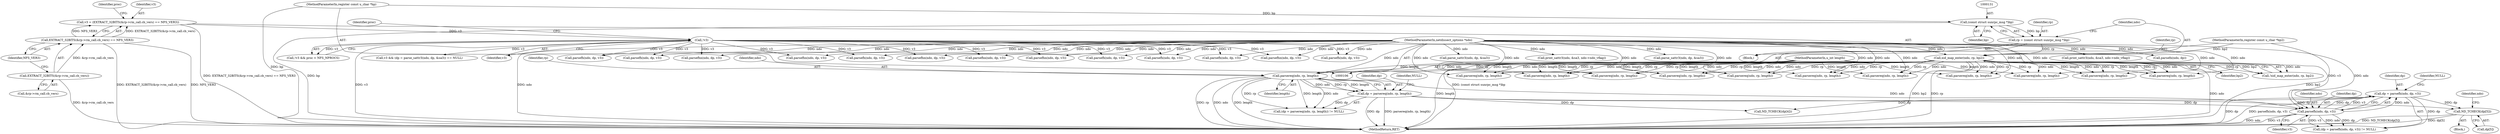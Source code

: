 digraph "0_tcpdump_19d25dd8781620cd41bf178a5e2e27fc1cf242d0_0@array" {
"1000824" [label="(Call,ND_TCHECK(dp[5]))"];
"1000807" [label="(Call,dp = parsefh(ndo, dp, v3))"];
"1000809" [label="(Call,parsefh(ndo, dp, v3))"];
"1000801" [label="(Call,parsereq(ndo, rp, length))"];
"1000135" [label="(Call,xid_map_enter(ndo, rp, bp2))"];
"1000107" [label="(MethodParameterIn,netdissect_options *ndo)"];
"1000128" [label="(Call,rp = (const struct sunrpc_msg *)bp)"];
"1000130" [label="(Call,(const struct sunrpc_msg *)bp)"];
"1000108" [label="(MethodParameterIn,register const u_char *bp)"];
"1000110" [label="(MethodParameterIn,register const u_char *bp2)"];
"1000109" [label="(MethodParameterIn,u_int length)"];
"1000799" [label="(Call,dp = parsereq(ndo, rp, length))"];
"1000162" [label="(Call,!v3)"];
"1000140" [label="(Call,v3 = (EXTRACT_32BITS(&rp->rm_call.cb_vers) == NFS_VER3))"];
"1000142" [label="(Call,EXTRACT_32BITS(&rp->rm_call.cb_vers) == NFS_VER3)"];
"1000143" [label="(Call,EXTRACT_32BITS(&rp->rm_call.cb_vers))"];
"1000653" [label="(Call,print_sattr3(ndo, &sa3, ndo->ndo_vflag))"];
"1000165" [label="(Identifier,proc)"];
"1000140" [label="(Call,v3 = (EXTRACT_32BITS(&rp->rm_call.cb_vers) == NFS_VER3))"];
"1000428" [label="(Call,parsereq(ndo, rp, length))"];
"1000830" [label="(Identifier,ndo)"];
"1000810" [label="(Identifier,ndo)"];
"1000377" [label="(Call,parsereq(ndo, rp, length))"];
"1000823" [label="(Block,)"];
"1000597" [label="(Call,parse_sattr3(ndo, dp, &sa3))"];
"1000808" [label="(Identifier,dp)"];
"1000688" [label="(Call,parsefhn(ndo, dp, v3))"];
"1000237" [label="(Call,parsereq(ndo, rp, length))"];
"1000798" [label="(Call,(dp = parsereq(ndo, rp, length)) != NULL)"];
"1000195" [label="(Call,parsereq(ndo, rp, length))"];
"1000568" [label="(Call,parsereq(ndo, rp, length))"];
"1000245" [label="(Call,parsefh(ndo, dp, v3))"];
"1000809" [label="(Call,parsefh(ndo, dp, v3))"];
"1000436" [label="(Call,parsefh(ndo, dp, v3))"];
"1000218" [label="(Call,parsereq(ndo, rp, length))"];
"1000854" [label="(Call,parsereq(ndo, rp, length))"];
"1000152" [label="(Identifier,proc)"];
"1000111" [label="(Block,)"];
"1000144" [label="(Call,&rp->rm_call.cb_vers)"];
"1000553" [label="(Call,print_sattr3(ndo, &sa3, ndo->ndo_vflag))"];
"1000676" [label="(Call,parsefhn(ndo, dp, v3))"];
"1000734" [label="(Call,parsereq(ndo, rp, length))"];
"1000542" [label="(Call,parsefn(ndo, dp))"];
"1000128" [label="(Call,rp = (const struct sunrpc_msg *)bp)"];
"1000107" [label="(MethodParameterIn,netdissect_options *ndo)"];
"1000385" [label="(Call,parsefh(ndo, dp, v3))"];
"1000108" [label="(MethodParameterIn,register const u_char *bp)"];
"1000517" [label="(Call,parsefhn(ndo, dp, v3))"];
"1000509" [label="(Call,parsereq(ndo, rp, length))"];
"1000224" [label="(Call,parsefhn(ndo, dp, v3))"];
"1000862" [label="(Call,parsefh(ndo, dp, v3))"];
"1000805" [label="(Identifier,NULL)"];
"1000811" [label="(Identifier,dp)"];
"1000109" [label="(MethodParameterIn,u_int length)"];
"1000110" [label="(MethodParameterIn,register const u_char *bp2)"];
"1000709" [label="(Call,parsefh(ndo, dp, v3))"];
"1000824" [label="(Call,ND_TCHECK(dp[5]))"];
"1000721" [label="(Call,parsefhn(ndo, dp, v3))"];
"1000803" [label="(Identifier,rp)"];
"1000136" [label="(Identifier,ndo)"];
"1000150" [label="(Identifier,NFS_VER3)"];
"1000802" [label="(Identifier,ndo)"];
"1000742" [label="(Call,parsefh(ndo, dp, v3))"];
"1000668" [label="(Call,parsereq(ndo, rp, length))"];
"1000799" [label="(Call,dp = parsereq(ndo, rp, length))"];
"1000138" [label="(Identifier,bp2)"];
"1000801" [label="(Call,parsereq(ndo, rp, length))"];
"1000137" [label="(Identifier,rp)"];
"1000129" [label="(Identifier,rp)"];
"1000162" [label="(Call,!v3)"];
"1000825" [label="(Call,dp[5])"];
"1000533" [label="(Call,parse_sattr3(ndo, dp, &sa3))"];
"1000143" [label="(Call,EXTRACT_32BITS(&rp->rm_call.cb_vers))"];
"1000142" [label="(Call,EXTRACT_32BITS(&rp->rm_call.cb_vers) == NFS_VER3)"];
"1000886" [label="(MethodReturn,RET)"];
"1000813" [label="(Identifier,NULL)"];
"1000130" [label="(Call,(const struct sunrpc_msg *)bp)"];
"1000135" [label="(Call,xid_map_enter(ndo, rp, bp2))"];
"1000134" [label="(Call,!xid_map_enter(ndo, rp, bp2))"];
"1000201" [label="(Call,parsefh(ndo, dp, v3))"];
"1000815" [label="(Call,ND_TCHECK(dp[4]))"];
"1000807" [label="(Call,dp = parsefh(ndo, dp, v3))"];
"1000132" [label="(Identifier,bp)"];
"1000576" [label="(Call,parsefhn(ndo, dp, v3))"];
"1000161" [label="(Call,!v3 && proc < NFS_NPROCS)"];
"1000812" [label="(Identifier,v3)"];
"1000528" [label="(Call,v3 && (dp = parse_sattr3(ndo, dp, &sa3)) == NULL)"];
"1000806" [label="(Call,(dp = parsefh(ndo, dp, v3)) != NULL)"];
"1000141" [label="(Identifier,v3)"];
"1000800" [label="(Identifier,dp)"];
"1000804" [label="(Identifier,length)"];
"1000701" [label="(Call,parsereq(ndo, rp, length))"];
"1000163" [label="(Identifier,v3)"];
"1000824" -> "1000823"  [label="AST: "];
"1000824" -> "1000825"  [label="CFG: "];
"1000825" -> "1000824"  [label="AST: "];
"1000830" -> "1000824"  [label="CFG: "];
"1000824" -> "1000886"  [label="DDG: ND_TCHECK(dp[5])"];
"1000824" -> "1000886"  [label="DDG: dp[5]"];
"1000807" -> "1000824"  [label="DDG: dp"];
"1000799" -> "1000824"  [label="DDG: dp"];
"1000807" -> "1000806"  [label="AST: "];
"1000807" -> "1000809"  [label="CFG: "];
"1000808" -> "1000807"  [label="AST: "];
"1000809" -> "1000807"  [label="AST: "];
"1000813" -> "1000807"  [label="CFG: "];
"1000807" -> "1000886"  [label="DDG: dp"];
"1000807" -> "1000886"  [label="DDG: parsefh(ndo, dp, v3)"];
"1000807" -> "1000806"  [label="DDG: dp"];
"1000809" -> "1000807"  [label="DDG: ndo"];
"1000809" -> "1000807"  [label="DDG: dp"];
"1000809" -> "1000807"  [label="DDG: v3"];
"1000807" -> "1000815"  [label="DDG: dp"];
"1000809" -> "1000812"  [label="CFG: "];
"1000810" -> "1000809"  [label="AST: "];
"1000811" -> "1000809"  [label="AST: "];
"1000812" -> "1000809"  [label="AST: "];
"1000809" -> "1000886"  [label="DDG: ndo"];
"1000809" -> "1000886"  [label="DDG: v3"];
"1000809" -> "1000806"  [label="DDG: ndo"];
"1000809" -> "1000806"  [label="DDG: dp"];
"1000809" -> "1000806"  [label="DDG: v3"];
"1000801" -> "1000809"  [label="DDG: ndo"];
"1000107" -> "1000809"  [label="DDG: ndo"];
"1000799" -> "1000809"  [label="DDG: dp"];
"1000162" -> "1000809"  [label="DDG: v3"];
"1000801" -> "1000799"  [label="AST: "];
"1000801" -> "1000804"  [label="CFG: "];
"1000802" -> "1000801"  [label="AST: "];
"1000803" -> "1000801"  [label="AST: "];
"1000804" -> "1000801"  [label="AST: "];
"1000799" -> "1000801"  [label="CFG: "];
"1000801" -> "1000886"  [label="DDG: rp"];
"1000801" -> "1000886"  [label="DDG: ndo"];
"1000801" -> "1000886"  [label="DDG: length"];
"1000801" -> "1000798"  [label="DDG: ndo"];
"1000801" -> "1000798"  [label="DDG: rp"];
"1000801" -> "1000798"  [label="DDG: length"];
"1000801" -> "1000799"  [label="DDG: ndo"];
"1000801" -> "1000799"  [label="DDG: rp"];
"1000801" -> "1000799"  [label="DDG: length"];
"1000135" -> "1000801"  [label="DDG: ndo"];
"1000135" -> "1000801"  [label="DDG: rp"];
"1000107" -> "1000801"  [label="DDG: ndo"];
"1000109" -> "1000801"  [label="DDG: length"];
"1000135" -> "1000134"  [label="AST: "];
"1000135" -> "1000138"  [label="CFG: "];
"1000136" -> "1000135"  [label="AST: "];
"1000137" -> "1000135"  [label="AST: "];
"1000138" -> "1000135"  [label="AST: "];
"1000134" -> "1000135"  [label="CFG: "];
"1000135" -> "1000886"  [label="DDG: ndo"];
"1000135" -> "1000886"  [label="DDG: bp2"];
"1000135" -> "1000886"  [label="DDG: rp"];
"1000135" -> "1000134"  [label="DDG: ndo"];
"1000135" -> "1000134"  [label="DDG: rp"];
"1000135" -> "1000134"  [label="DDG: bp2"];
"1000107" -> "1000135"  [label="DDG: ndo"];
"1000128" -> "1000135"  [label="DDG: rp"];
"1000110" -> "1000135"  [label="DDG: bp2"];
"1000135" -> "1000195"  [label="DDG: ndo"];
"1000135" -> "1000195"  [label="DDG: rp"];
"1000135" -> "1000218"  [label="DDG: ndo"];
"1000135" -> "1000218"  [label="DDG: rp"];
"1000135" -> "1000237"  [label="DDG: ndo"];
"1000135" -> "1000237"  [label="DDG: rp"];
"1000135" -> "1000377"  [label="DDG: ndo"];
"1000135" -> "1000377"  [label="DDG: rp"];
"1000135" -> "1000428"  [label="DDG: ndo"];
"1000135" -> "1000428"  [label="DDG: rp"];
"1000135" -> "1000509"  [label="DDG: ndo"];
"1000135" -> "1000509"  [label="DDG: rp"];
"1000135" -> "1000568"  [label="DDG: ndo"];
"1000135" -> "1000568"  [label="DDG: rp"];
"1000135" -> "1000668"  [label="DDG: ndo"];
"1000135" -> "1000668"  [label="DDG: rp"];
"1000135" -> "1000701"  [label="DDG: ndo"];
"1000135" -> "1000701"  [label="DDG: rp"];
"1000135" -> "1000734"  [label="DDG: ndo"];
"1000135" -> "1000734"  [label="DDG: rp"];
"1000135" -> "1000854"  [label="DDG: ndo"];
"1000135" -> "1000854"  [label="DDG: rp"];
"1000107" -> "1000106"  [label="AST: "];
"1000107" -> "1000886"  [label="DDG: ndo"];
"1000107" -> "1000195"  [label="DDG: ndo"];
"1000107" -> "1000201"  [label="DDG: ndo"];
"1000107" -> "1000218"  [label="DDG: ndo"];
"1000107" -> "1000224"  [label="DDG: ndo"];
"1000107" -> "1000237"  [label="DDG: ndo"];
"1000107" -> "1000245"  [label="DDG: ndo"];
"1000107" -> "1000377"  [label="DDG: ndo"];
"1000107" -> "1000385"  [label="DDG: ndo"];
"1000107" -> "1000428"  [label="DDG: ndo"];
"1000107" -> "1000436"  [label="DDG: ndo"];
"1000107" -> "1000509"  [label="DDG: ndo"];
"1000107" -> "1000517"  [label="DDG: ndo"];
"1000107" -> "1000533"  [label="DDG: ndo"];
"1000107" -> "1000542"  [label="DDG: ndo"];
"1000107" -> "1000553"  [label="DDG: ndo"];
"1000107" -> "1000568"  [label="DDG: ndo"];
"1000107" -> "1000576"  [label="DDG: ndo"];
"1000107" -> "1000597"  [label="DDG: ndo"];
"1000107" -> "1000653"  [label="DDG: ndo"];
"1000107" -> "1000668"  [label="DDG: ndo"];
"1000107" -> "1000676"  [label="DDG: ndo"];
"1000107" -> "1000688"  [label="DDG: ndo"];
"1000107" -> "1000701"  [label="DDG: ndo"];
"1000107" -> "1000709"  [label="DDG: ndo"];
"1000107" -> "1000721"  [label="DDG: ndo"];
"1000107" -> "1000734"  [label="DDG: ndo"];
"1000107" -> "1000742"  [label="DDG: ndo"];
"1000107" -> "1000854"  [label="DDG: ndo"];
"1000107" -> "1000862"  [label="DDG: ndo"];
"1000128" -> "1000111"  [label="AST: "];
"1000128" -> "1000130"  [label="CFG: "];
"1000129" -> "1000128"  [label="AST: "];
"1000130" -> "1000128"  [label="AST: "];
"1000136" -> "1000128"  [label="CFG: "];
"1000128" -> "1000886"  [label="DDG: (const struct sunrpc_msg *)bp"];
"1000130" -> "1000128"  [label="DDG: bp"];
"1000130" -> "1000132"  [label="CFG: "];
"1000131" -> "1000130"  [label="AST: "];
"1000132" -> "1000130"  [label="AST: "];
"1000130" -> "1000886"  [label="DDG: bp"];
"1000108" -> "1000130"  [label="DDG: bp"];
"1000108" -> "1000106"  [label="AST: "];
"1000108" -> "1000886"  [label="DDG: bp"];
"1000110" -> "1000106"  [label="AST: "];
"1000110" -> "1000886"  [label="DDG: bp2"];
"1000109" -> "1000106"  [label="AST: "];
"1000109" -> "1000886"  [label="DDG: length"];
"1000109" -> "1000195"  [label="DDG: length"];
"1000109" -> "1000218"  [label="DDG: length"];
"1000109" -> "1000237"  [label="DDG: length"];
"1000109" -> "1000377"  [label="DDG: length"];
"1000109" -> "1000428"  [label="DDG: length"];
"1000109" -> "1000509"  [label="DDG: length"];
"1000109" -> "1000568"  [label="DDG: length"];
"1000109" -> "1000668"  [label="DDG: length"];
"1000109" -> "1000701"  [label="DDG: length"];
"1000109" -> "1000734"  [label="DDG: length"];
"1000109" -> "1000854"  [label="DDG: length"];
"1000799" -> "1000798"  [label="AST: "];
"1000800" -> "1000799"  [label="AST: "];
"1000805" -> "1000799"  [label="CFG: "];
"1000799" -> "1000886"  [label="DDG: dp"];
"1000799" -> "1000886"  [label="DDG: parsereq(ndo, rp, length)"];
"1000799" -> "1000798"  [label="DDG: dp"];
"1000799" -> "1000815"  [label="DDG: dp"];
"1000162" -> "1000161"  [label="AST: "];
"1000162" -> "1000163"  [label="CFG: "];
"1000163" -> "1000162"  [label="AST: "];
"1000165" -> "1000162"  [label="CFG: "];
"1000161" -> "1000162"  [label="CFG: "];
"1000162" -> "1000886"  [label="DDG: v3"];
"1000162" -> "1000161"  [label="DDG: v3"];
"1000140" -> "1000162"  [label="DDG: v3"];
"1000162" -> "1000201"  [label="DDG: v3"];
"1000162" -> "1000224"  [label="DDG: v3"];
"1000162" -> "1000245"  [label="DDG: v3"];
"1000162" -> "1000385"  [label="DDG: v3"];
"1000162" -> "1000436"  [label="DDG: v3"];
"1000162" -> "1000517"  [label="DDG: v3"];
"1000162" -> "1000528"  [label="DDG: v3"];
"1000162" -> "1000576"  [label="DDG: v3"];
"1000162" -> "1000676"  [label="DDG: v3"];
"1000162" -> "1000688"  [label="DDG: v3"];
"1000162" -> "1000709"  [label="DDG: v3"];
"1000162" -> "1000721"  [label="DDG: v3"];
"1000162" -> "1000742"  [label="DDG: v3"];
"1000162" -> "1000862"  [label="DDG: v3"];
"1000140" -> "1000111"  [label="AST: "];
"1000140" -> "1000142"  [label="CFG: "];
"1000141" -> "1000140"  [label="AST: "];
"1000142" -> "1000140"  [label="AST: "];
"1000152" -> "1000140"  [label="CFG: "];
"1000140" -> "1000886"  [label="DDG: EXTRACT_32BITS(&rp->rm_call.cb_vers) == NFS_VER3"];
"1000142" -> "1000140"  [label="DDG: EXTRACT_32BITS(&rp->rm_call.cb_vers)"];
"1000142" -> "1000140"  [label="DDG: NFS_VER3"];
"1000142" -> "1000150"  [label="CFG: "];
"1000143" -> "1000142"  [label="AST: "];
"1000150" -> "1000142"  [label="AST: "];
"1000142" -> "1000886"  [label="DDG: EXTRACT_32BITS(&rp->rm_call.cb_vers)"];
"1000142" -> "1000886"  [label="DDG: NFS_VER3"];
"1000143" -> "1000142"  [label="DDG: &rp->rm_call.cb_vers"];
"1000143" -> "1000144"  [label="CFG: "];
"1000144" -> "1000143"  [label="AST: "];
"1000150" -> "1000143"  [label="CFG: "];
"1000143" -> "1000886"  [label="DDG: &rp->rm_call.cb_vers"];
}
